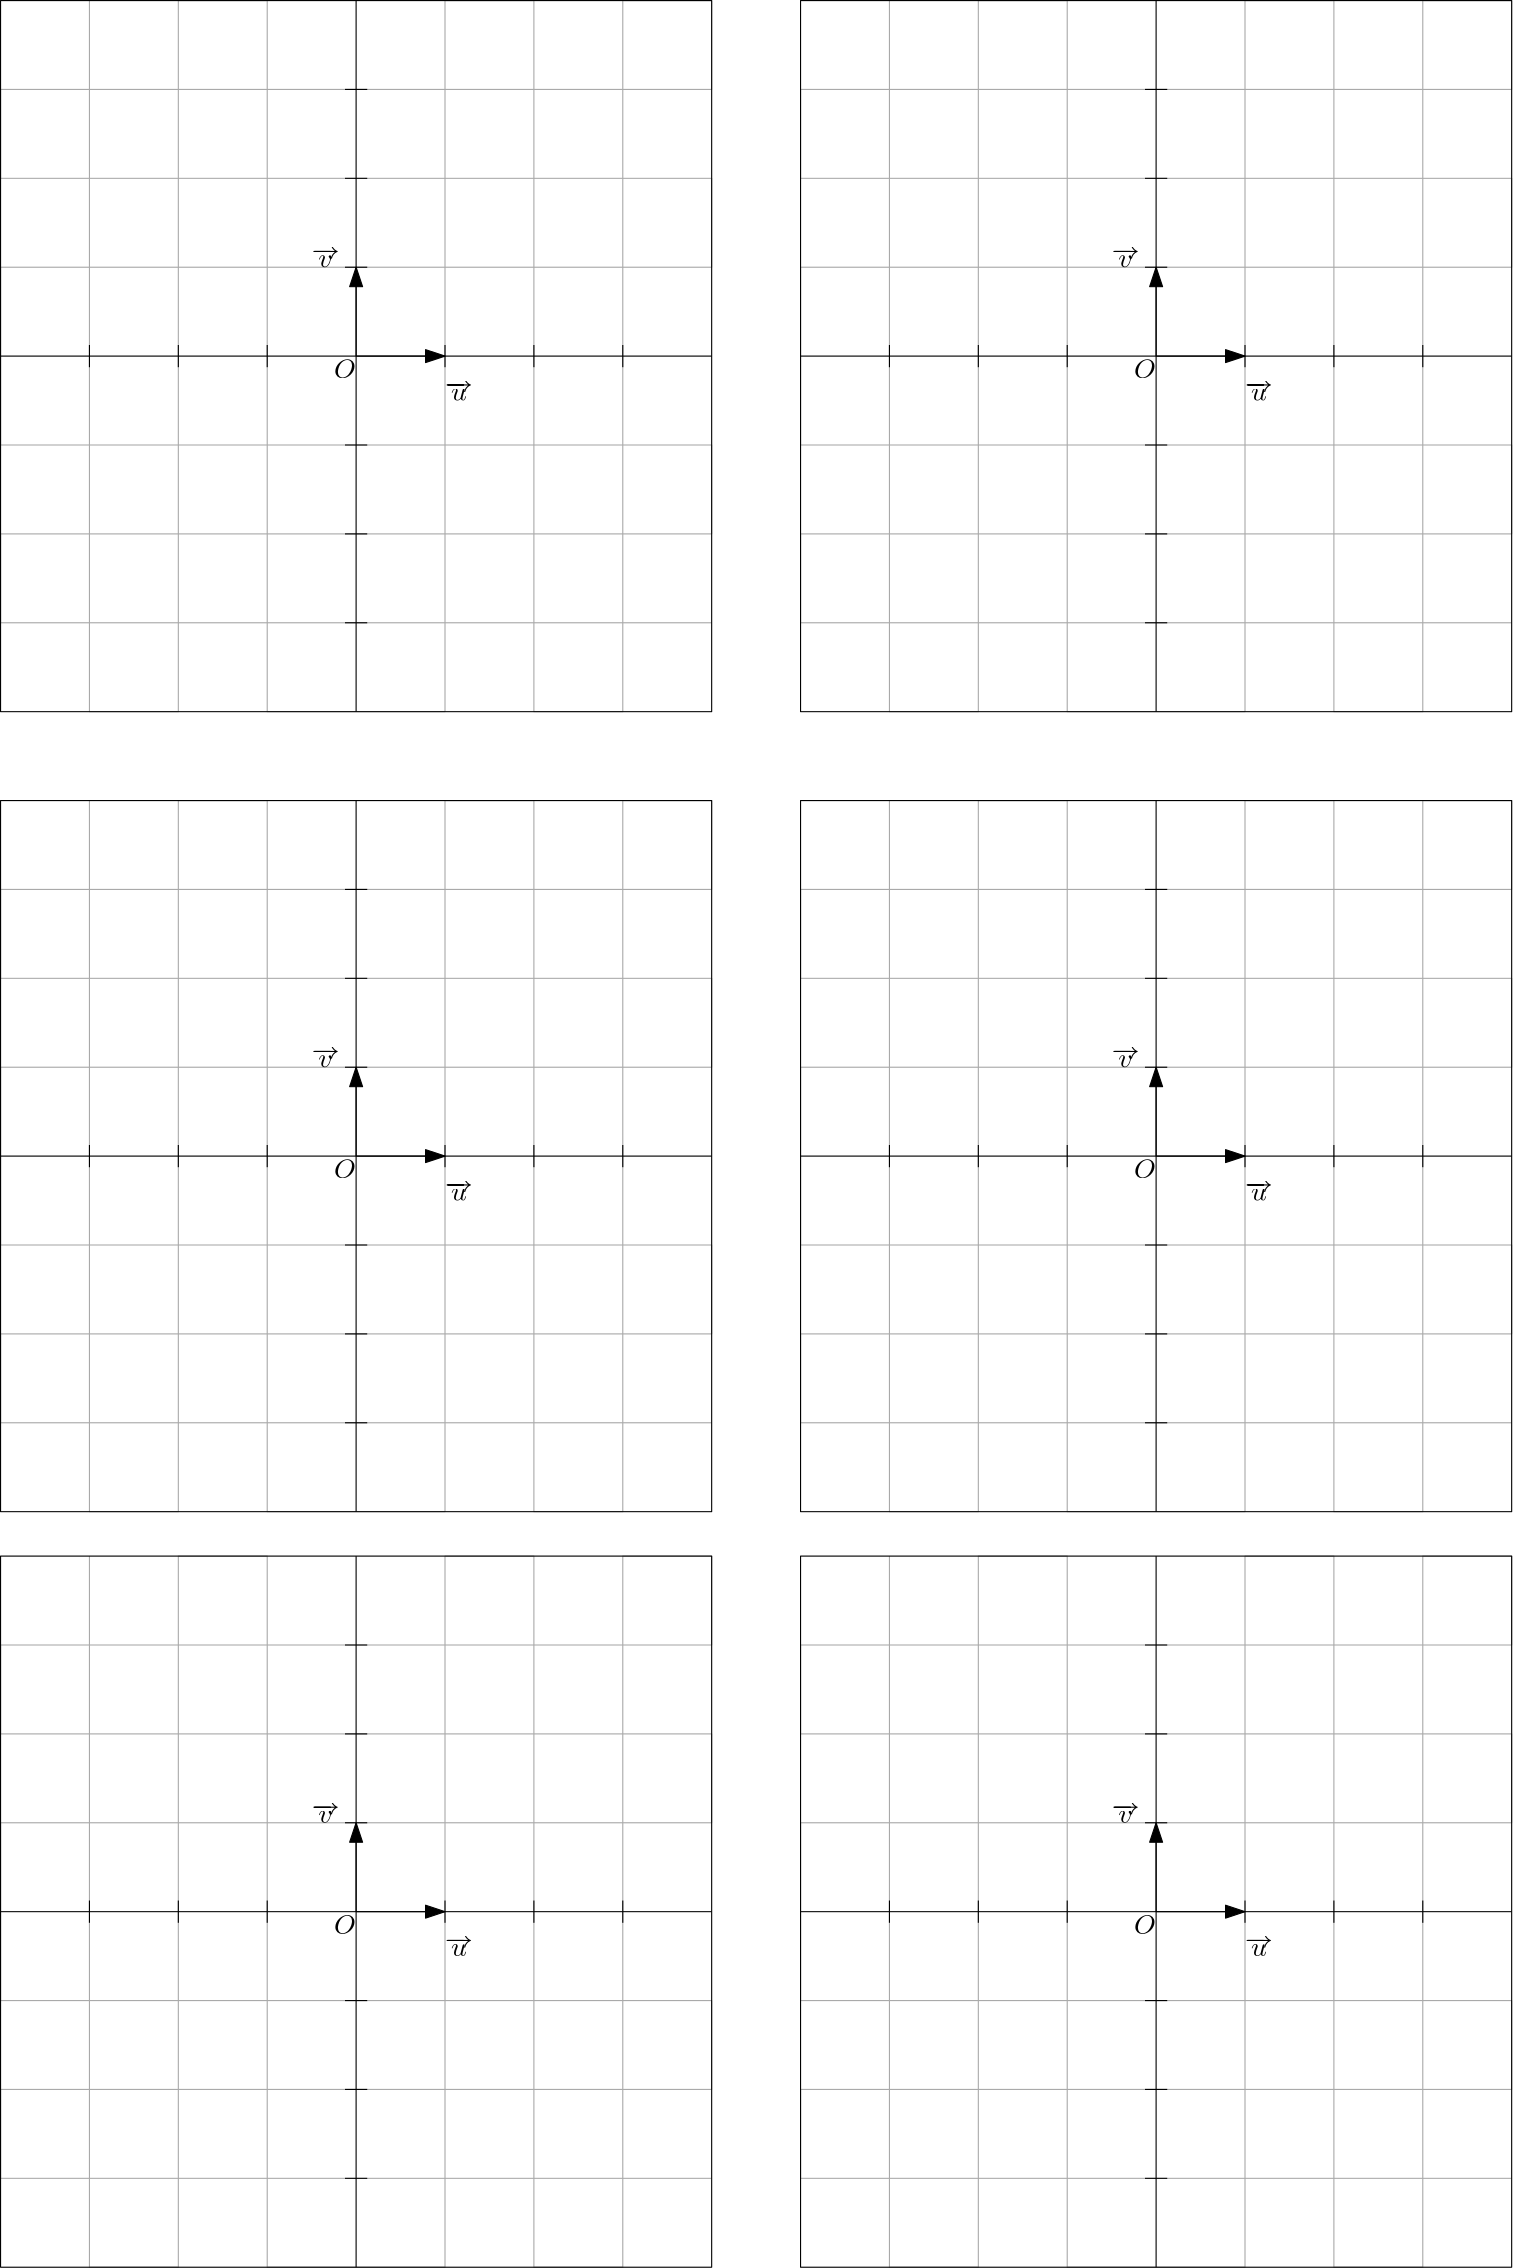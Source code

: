 <?xml version="1.0"?>
<!DOCTYPE ipe SYSTEM "ipe.dtd">
<ipe version="70005" creator="Ipe 7.1.4">
<info created="D:20150115020501" modified="D:20150115020501"/>
<ipestyle name="basic">
<symbol name="arrow/arc(spx)">
<path stroke="sym-stroke" fill="sym-stroke" pen="sym-pen">
0 0 m
-1 0.333 l
-1 -0.333 l
h
</path>
</symbol>
<symbol name="arrow/farc(spx)">
<path stroke="sym-stroke" fill="white" pen="sym-pen">
0 0 m
-1 0.333 l
-1 -0.333 l
h
</path>
</symbol>
<symbol name="mark/circle(sx)" transformations="translations">
<path fill="sym-stroke">
0.6 0 0 0.6 0 0 e
0.4 0 0 0.4 0 0 e
</path>
</symbol>
<symbol name="mark/disk(sx)" transformations="translations">
<path fill="sym-stroke">
0.6 0 0 0.6 0 0 e
</path>
</symbol>
<symbol name="mark/fdisk(sfx)" transformations="translations">
<group>
<path fill="sym-fill">
0.5 0 0 0.5 0 0 e
</path>
<path fill="sym-stroke" fillrule="eofill">
0.6 0 0 0.6 0 0 e
0.4 0 0 0.4 0 0 e
</path>
</group>
</symbol>
<symbol name="mark/box(sx)" transformations="translations">
<path fill="sym-stroke" fillrule="eofill">
-0.6 -0.6 m
0.6 -0.6 l
0.6 0.6 l
-0.6 0.6 l
h
-0.4 -0.4 m
0.4 -0.4 l
0.4 0.4 l
-0.4 0.4 l
h
</path>
</symbol>
<symbol name="mark/square(sx)" transformations="translations">
<path fill="sym-stroke">
-0.6 -0.6 m
0.6 -0.6 l
0.6 0.6 l
-0.6 0.6 l
h
</path>
</symbol>
<symbol name="mark/fsquare(sfx)" transformations="translations">
<group>
<path fill="sym-fill">
-0.5 -0.5 m
0.5 -0.5 l
0.5 0.5 l
-0.5 0.5 l
h
</path>
<path fill="sym-stroke" fillrule="eofill">
-0.6 -0.6 m
0.6 -0.6 l
0.6 0.6 l
-0.6 0.6 l
h
-0.4 -0.4 m
0.4 -0.4 l
0.4 0.4 l
-0.4 0.4 l
h
</path>
</group>
</symbol>
<symbol name="mark/cross(sx)" transformations="translations">
<group>
<path fill="sym-stroke">
-0.43 -0.57 m
0.57 0.43 l
0.43 0.57 l
-0.57 -0.43 l
h
</path>
<path fill="sym-stroke">
-0.43 0.57 m
0.57 -0.43 l
0.43 -0.57 l
-0.57 0.43 l
h
</path>
</group>
</symbol>
<symbol name="arrow/fnormal(spx)">
<path stroke="sym-stroke" fill="white" pen="sym-pen">
0 0 m
-1 0.333 l
-1 -0.333 l
h
</path>
</symbol>
<symbol name="arrow/pointed(spx)">
<path stroke="sym-stroke" fill="sym-stroke" pen="sym-pen">
0 0 m
-1 0.333 l
-0.8 0 l
-1 -0.333 l
h
</path>
</symbol>
<symbol name="arrow/fpointed(spx)">
<path stroke="sym-stroke" fill="white" pen="sym-pen">
0 0 m
-1 0.333 l
-0.8 0 l
-1 -0.333 l
h
</path>
</symbol>
<symbol name="arrow/linear(spx)">
<path stroke="sym-stroke" pen="sym-pen">
-1 0.333 m
0 0 l
-1 -0.333 l
</path>
</symbol>
<symbol name="arrow/fdouble(spx)">
<path stroke="sym-stroke" fill="white" pen="sym-pen">
0 0 m
-1 0.333 l
-1 -0.333 l
h
-1 0 m
-2 0.333 l
-2 -0.333 l
h
</path>
</symbol>
<symbol name="arrow/double(spx)">
<path stroke="sym-stroke" fill="sym-stroke" pen="sym-pen">
0 0 m
-1 0.333 l
-1 -0.333 l
h
-1 0 m
-2 0.333 l
-2 -0.333 l
h
</path>
</symbol>
<pen name="heavier" value="0.8"/>
<pen name="fat" value="1.2"/>
<pen name="ultrafat" value="2"/>
<symbolsize name="large" value="5"/>
<symbolsize name="small" value="2"/>
<symbolsize name="tiny" value="1.1"/>
<arrowsize name="large" value="10"/>
<arrowsize name="small" value="5"/>
<arrowsize name="tiny" value="3"/>
<color name="red" value="1 0 0"/>
<color name="green" value="0 1 0"/>
<color name="blue" value="0 0 1"/>
<color name="yellow" value="1 1 0"/>
<color name="orange" value="1 0.647 0"/>
<color name="gold" value="1 0.843 0"/>
<color name="purple" value="0.627 0.125 0.941"/>
<color name="gray" value="0.745"/>
<color name="brown" value="0.647 0.165 0.165"/>
<color name="navy" value="0 0 0.502"/>
<color name="pink" value="1 0.753 0.796"/>
<color name="seagreen" value="0.18 0.545 0.341"/>
<color name="turquoise" value="0.251 0.878 0.816"/>
<color name="violet" value="0.933 0.51 0.933"/>
<color name="darkblue" value="0 0 0.545"/>
<color name="darkcyan" value="0 0.545 0.545"/>
<color name="darkgray" value="0.663"/>
<color name="darkgreen" value="0 0.392 0"/>
<color name="darkmagenta" value="0.545 0 0.545"/>
<color name="darkorange" value="1 0.549 0"/>
<color name="darkred" value="0.545 0 0"/>
<color name="lightblue" value="0.678 0.847 0.902"/>
<color name="lightcyan" value="0.878 1 1"/>
<color name="lightgray" value="0.827"/>
<color name="lightgreen" value="0.565 0.933 0.565"/>
<color name="lightyellow" value="1 1 0.878"/>
<dashstyle name="dashed" value="[4] 0"/>
<dashstyle name="dotted" value="[1 3] 0"/>
<dashstyle name="dash dotted" value="[4 2 1 2] 0"/>
<dashstyle name="dash dot dotted" value="[4 2 1 2 1 2] 0"/>
<textsize name="large" value="\large"/>
<textsize name="Large" value="\Large"/>
<textsize name="LARGE" value="\LARGE"/>
<textsize name="huge" value="\huge"/>
<textsize name="Huge" value="\Huge"/>
<textsize name="small" value="\small"/>
<textsize name="footnote" value="\footnotesize"/>
<textsize name="tiny" value="\tiny"/>
<textstyle name="center" begin="\begin{center}" end="\end{center}"/>
<textstyle name="itemize" begin="\begin{itemize}" end="\end{itemize}"/>
<textstyle name="item" begin="\begin{itemize}\item{}" end="\end{itemize}"/>
<gridsize name="4 pts" value="4"/>
<gridsize name="8 pts (~3 mm)" value="8"/>
<gridsize name="16 pts (~6 mm)" value="16"/>
<gridsize name="32 pts (~12 mm)" value="32"/>
<gridsize name="10 pts (~3.5 mm)" value="10"/>
<gridsize name="20 pts (~7 mm)" value="20"/>
<gridsize name="14 pts (~5 mm)" value="14"/>
<gridsize name="28 pts (~10 mm)" value="28"/>
<gridsize name="56 pts (~20 mm)" value="56"/>
<anglesize name="90 deg" value="90"/>
<anglesize name="60 deg" value="60"/>
<anglesize name="45 deg" value="45"/>
<anglesize name="30 deg" value="30"/>
<anglesize name="22.5 deg" value="22.5"/>
<tiling name="falling" angle="-60" step="4" width="1"/>
<tiling name="rising" angle="30" step="4" width="1"/>
</ipestyle>
<page>
<layer name="alpha"/>
<view layers="alpha" active="alpha"/>
<path layer="alpha" matrix="1 0 0 1 0 64" stroke="darkgray">
48 768 m
48 512 l
80 512 l
80 768 l
112 768 l
112 512 l
176 512 l
176 768 l
208 768 l
208 512 l
240 512 l
240 768 l
272 768 l
272 736 l
16 736 l
16 704 l
272 704 l
272 672 l
16 672 l
16 608 l
272 608 l
272 576 l
16 576 l
16 544 l
272 544 l
</path>
<path matrix="1 0 0 1 0 64" stroke="black">
144 512 m
144 768 l
</path>
<path matrix="1 0 0 1 0 64" stroke="black">
16 640 m
272 640 l
</path>
<path matrix="1 0 0 1 0 64" stroke="black" arrow="normal/normal">
144 640 m
176 640 l
</path>
<path matrix="1 0 0 1 0 64" stroke="black" arrow="normal/normal">
144 640 m
144 672 l
</path>
<text matrix="1 0 0 1 8 72" transformations="translations" pos="128 624" stroke="black" type="label" width="7.876" height="6.808" depth="0" valign="baseline">$O$</text>
<text matrix="1 0 0 1 0 64" transformations="translations" pos="176 624" stroke="black" type="label" width="9.963" height="6.948" depth="0" valign="baseline">$\overrightarrow{u}$</text>
<text matrix="1 0 0 1 0 64" transformations="translations" pos="128 672" stroke="black" type="label" width="9.963" height="6.948" depth="0" valign="baseline">$\overrightarrow{v}$</text>
<path matrix="1 0 0 1 0 64" stroke="black">
176 636 m
176 644 l
176 644 l
</path>
<path matrix="1 0 0 1 0 64" stroke="black">
208 636 m
208 644 l
</path>
<path matrix="1 0 0 1 0 64" stroke="black">
240 636 m
240 644 l
</path>
<path matrix="1 0 0 1 0 64" stroke="black">
140 672 m
148 672 l
</path>
<path matrix="1 0 0 1 0 64" stroke="black">
140 704 m
148 704 l
</path>
<path matrix="1 0 0 1 0 64" stroke="black">
140 736 m
148 736 l
</path>
<path matrix="1 0 0 1 0 64" stroke="black">
112 636 m
112 644 l
</path>
<path matrix="1 0 0 1 0 64" stroke="black">
80 636 m
80 644 l
</path>
<path matrix="1 0 0 1 0 64" stroke="black">
48 636 m
48 644 l
</path>
<path matrix="1 0 0 1 0 64" stroke="black">
140 608 m
148 608 l
</path>
<path matrix="1 0 0 1 0 64" stroke="black">
140 576 m
148 576 l
</path>
<path matrix="1 0 0 1 0 64" stroke="black">
140 544 m
148 544 l
</path>
<path matrix="1 0 0 1 0 64" stroke="black">
16 768 m
16 512 l
272 512 l
272 768 l
h
</path>
<path matrix="1 0 0 1 288 64" stroke="darkgray">
48 768 m
48 512 l
80 512 l
80 768 l
112 768 l
112 512 l
176 512 l
176 768 l
208 768 l
208 512 l
240 512 l
240 768 l
272 768 l
272 736 l
16 736 l
16 704 l
272 704 l
272 672 l
16 672 l
16 608 l
272 608 l
272 576 l
16 576 l
16 544 l
272 544 l
</path>
<path matrix="1 0 0 1 288 64" stroke="black">
144 512 m
144 768 l
</path>
<path matrix="1 0 0 1 288 64" stroke="black">
16 640 m
272 640 l
</path>
<path matrix="1 0 0 1 288 64" stroke="black" arrow="normal/normal">
144 640 m
176 640 l
</path>
<path matrix="1 0 0 1 288 64" stroke="black" arrow="normal/normal">
144 640 m
144 672 l
</path>
<text matrix="1 0 0 1 296 72" transformations="translations" pos="128 624" stroke="black" type="label" width="7.876" height="6.808" depth="0" valign="baseline">$O$</text>
<text matrix="1 0 0 1 288 64" transformations="translations" pos="176 624" stroke="black" type="label" width="9.963" height="6.948" depth="0" valign="baseline">$\overrightarrow{u}$</text>
<text matrix="1 0 0 1 288 64" transformations="translations" pos="128 672" stroke="black" type="label" width="9.963" height="6.948" depth="0" valign="baseline">$\overrightarrow{v}$</text>
<path matrix="1 0 0 1 288 64" stroke="black">
176 636 m
176 644 l
176 644 l
</path>
<path matrix="1 0 0 1 288 64" stroke="black">
208 636 m
208 644 l
</path>
<path matrix="1 0 0 1 288 64" stroke="black">
240 636 m
240 644 l
</path>
<path matrix="1 0 0 1 288 64" stroke="black">
140 672 m
148 672 l
</path>
<path matrix="1 0 0 1 288 64" stroke="black">
140 704 m
148 704 l
</path>
<path matrix="1 0 0 1 288 64" stroke="black">
140 736 m
148 736 l
</path>
<path matrix="1 0 0 1 288 64" stroke="black">
112 636 m
112 644 l
</path>
<path matrix="1 0 0 1 288 64" stroke="black">
80 636 m
80 644 l
</path>
<path matrix="1 0 0 1 288 64" stroke="black">
48 636 m
48 644 l
</path>
<path matrix="1 0 0 1 288 64" stroke="black">
140 608 m
148 608 l
</path>
<path matrix="1 0 0 1 288 64" stroke="black">
140 576 m
148 576 l
</path>
<path matrix="1 0 0 1 288 64" stroke="black">
140 544 m
148 544 l
</path>
<path matrix="1 0 0 1 288 64" stroke="black">
16 768 m
16 512 l
272 512 l
272 768 l
h
</path>
<path matrix="1 0 0 1 0 -224" stroke="darkgray">
48 768 m
48 512 l
80 512 l
80 768 l
112 768 l
112 512 l
176 512 l
176 768 l
208 768 l
208 512 l
240 512 l
240 768 l
272 768 l
272 736 l
16 736 l
16 704 l
272 704 l
272 672 l
16 672 l
16 608 l
272 608 l
272 576 l
16 576 l
16 544 l
272 544 l
</path>
<path matrix="1 0 0 1 0 -224" stroke="black">
144 512 m
144 768 l
</path>
<path matrix="1 0 0 1 0 -224" stroke="black">
16 640 m
272 640 l
</path>
<path matrix="1 0 0 1 0 -224" stroke="black" arrow="normal/normal">
144 640 m
176 640 l
</path>
<path matrix="1 0 0 1 0 -224" stroke="black" arrow="normal/normal">
144 640 m
144 672 l
</path>
<text matrix="1 0 0 1 8 -216" transformations="translations" pos="128 624" stroke="black" type="label" width="7.876" height="6.808" depth="0" valign="baseline">$O$</text>
<text matrix="1 0 0 1 0 -224" transformations="translations" pos="176 624" stroke="black" type="label" width="9.963" height="6.948" depth="0" valign="baseline">$\overrightarrow{u}$</text>
<text matrix="1 0 0 1 0 -224" transformations="translations" pos="128 672" stroke="black" type="label" width="9.963" height="6.948" depth="0" valign="baseline">$\overrightarrow{v}$</text>
<path matrix="1 0 0 1 0 -224" stroke="black">
176 636 m
176 644 l
176 644 l
</path>
<path matrix="1 0 0 1 0 -224" stroke="black">
208 636 m
208 644 l
</path>
<path matrix="1 0 0 1 0 -224" stroke="black">
240 636 m
240 644 l
</path>
<path matrix="1 0 0 1 0 -224" stroke="black">
140 672 m
148 672 l
</path>
<path matrix="1 0 0 1 0 -224" stroke="black">
140 704 m
148 704 l
</path>
<path matrix="1 0 0 1 0 -224" stroke="black">
140 736 m
148 736 l
</path>
<path matrix="1 0 0 1 0 -224" stroke="black">
112 636 m
112 644 l
</path>
<path matrix="1 0 0 1 0 -224" stroke="black">
80 636 m
80 644 l
</path>
<path matrix="1 0 0 1 0 -224" stroke="black">
48 636 m
48 644 l
</path>
<path matrix="1 0 0 1 0 -224" stroke="black">
140 608 m
148 608 l
</path>
<path matrix="1 0 0 1 0 -224" stroke="black">
140 576 m
148 576 l
</path>
<path matrix="1 0 0 1 0 -224" stroke="black">
140 544 m
148 544 l
</path>
<path matrix="1 0 0 1 0 -224" stroke="black">
16 768 m
16 512 l
272 512 l
272 768 l
h
</path>
<path matrix="1 0 0 1 288 -224" stroke="darkgray">
48 768 m
48 512 l
80 512 l
80 768 l
112 768 l
112 512 l
176 512 l
176 768 l
208 768 l
208 512 l
240 512 l
240 768 l
272 768 l
272 736 l
16 736 l
16 704 l
272 704 l
272 672 l
16 672 l
16 608 l
272 608 l
272 576 l
16 576 l
16 544 l
272 544 l
</path>
<path matrix="1 0 0 1 288 -224" stroke="black">
144 512 m
144 768 l
</path>
<path matrix="1 0 0 1 288 -224" stroke="black">
16 640 m
272 640 l
</path>
<path matrix="1 0 0 1 288 -224" stroke="black" arrow="normal/normal">
144 640 m
176 640 l
</path>
<path matrix="1 0 0 1 288 -224" stroke="black" arrow="normal/normal">
144 640 m
144 672 l
</path>
<text matrix="1 0 0 1 296 -216" transformations="translations" pos="128 624" stroke="black" type="label" width="7.876" height="6.808" depth="0" valign="baseline">$O$</text>
<text matrix="1 0 0 1 288 -224" transformations="translations" pos="176 624" stroke="black" type="label" width="9.963" height="6.948" depth="0" valign="baseline">$\overrightarrow{u}$</text>
<text matrix="1 0 0 1 288 -224" transformations="translations" pos="128 672" stroke="black" type="label" width="9.963" height="6.948" depth="0" valign="baseline">$\overrightarrow{v}$</text>
<path matrix="1 0 0 1 288 -224" stroke="black">
176 636 m
176 644 l
176 644 l
</path>
<path matrix="1 0 0 1 288 -224" stroke="black">
208 636 m
208 644 l
</path>
<path matrix="1 0 0 1 288 -224" stroke="black">
240 636 m
240 644 l
</path>
<path matrix="1 0 0 1 288 -224" stroke="black">
140 672 m
148 672 l
</path>
<path matrix="1 0 0 1 288 -224" stroke="black">
140 704 m
148 704 l
</path>
<path matrix="1 0 0 1 288 -224" stroke="black">
140 736 m
148 736 l
</path>
<path matrix="1 0 0 1 288 -224" stroke="black">
112 636 m
112 644 l
</path>
<path matrix="1 0 0 1 288 -224" stroke="black">
80 636 m
80 644 l
</path>
<path matrix="1 0 0 1 288 -224" stroke="black">
48 636 m
48 644 l
</path>
<path matrix="1 0 0 1 288 -224" stroke="black">
140 608 m
148 608 l
</path>
<path matrix="1 0 0 1 288 -224" stroke="black">
140 576 m
148 576 l
</path>
<path matrix="1 0 0 1 288 -224" stroke="black">
140 544 m
148 544 l
</path>
<path matrix="1 0 0 1 288 -224" stroke="black">
16 768 m
16 512 l
272 512 l
272 768 l
h
</path>
<path matrix="1 0 0 1 0 -496" stroke="darkgray">
48 768 m
48 512 l
80 512 l
80 768 l
112 768 l
112 512 l
176 512 l
176 768 l
208 768 l
208 512 l
240 512 l
240 768 l
272 768 l
272 736 l
16 736 l
16 704 l
272 704 l
272 672 l
16 672 l
16 608 l
272 608 l
272 576 l
16 576 l
16 544 l
272 544 l
</path>
<path matrix="1 0 0 1 0 -496" stroke="black">
144 512 m
144 768 l
</path>
<path matrix="1 0 0 1 0 -496" stroke="black">
16 640 m
272 640 l
</path>
<path matrix="1 0 0 1 0 -496" stroke="black" arrow="normal/normal">
144 640 m
176 640 l
</path>
<path matrix="1 0 0 1 0 -496" stroke="black" arrow="normal/normal">
144 640 m
144 672 l
</path>
<text matrix="1 0 0 1 8 -488" transformations="translations" pos="128 624" stroke="black" type="label" width="7.876" height="6.808" depth="0" valign="baseline">$O$</text>
<text matrix="1 0 0 1 0 -496" transformations="translations" pos="176 624" stroke="black" type="label" width="9.963" height="6.948" depth="0" valign="baseline">$\overrightarrow{u}$</text>
<text matrix="1 0 0 1 0 -496" transformations="translations" pos="128 672" stroke="black" type="label" width="9.963" height="6.948" depth="0" valign="baseline">$\overrightarrow{v}$</text>
<path matrix="1 0 0 1 0 -496" stroke="black">
176 636 m
176 644 l
176 644 l
</path>
<path matrix="1 0 0 1 0 -496" stroke="black">
208 636 m
208 644 l
</path>
<path matrix="1 0 0 1 0 -496" stroke="black">
240 636 m
240 644 l
</path>
<path matrix="1 0 0 1 0 -496" stroke="black">
140 672 m
148 672 l
</path>
<path matrix="1 0 0 1 0 -496" stroke="black">
140 704 m
148 704 l
</path>
<path matrix="1 0 0 1 0 -496" stroke="black">
140 736 m
148 736 l
</path>
<path matrix="1 0 0 1 0 -496" stroke="black">
112 636 m
112 644 l
</path>
<path matrix="1 0 0 1 0 -496" stroke="black">
80 636 m
80 644 l
</path>
<path matrix="1 0 0 1 0 -496" stroke="black">
48 636 m
48 644 l
</path>
<path matrix="1 0 0 1 0 -496" stroke="black">
140 608 m
148 608 l
</path>
<path matrix="1 0 0 1 0 -496" stroke="black">
140 576 m
148 576 l
</path>
<path matrix="1 0 0 1 0 -496" stroke="black">
140 544 m
148 544 l
</path>
<path matrix="1 0 0 1 0 -496" stroke="black">
16 768 m
16 512 l
272 512 l
272 768 l
h
</path>
<path matrix="1 0 0 1 288 -496" stroke="darkgray">
48 768 m
48 512 l
80 512 l
80 768 l
112 768 l
112 512 l
176 512 l
176 768 l
208 768 l
208 512 l
240 512 l
240 768 l
272 768 l
272 736 l
16 736 l
16 704 l
272 704 l
272 672 l
16 672 l
16 608 l
272 608 l
272 576 l
16 576 l
16 544 l
272 544 l
</path>
<path matrix="1 0 0 1 288 -496" stroke="black">
144 512 m
144 768 l
</path>
<path matrix="1 0 0 1 288 -496" stroke="black">
16 640 m
272 640 l
</path>
<path matrix="1 0 0 1 288 -496" stroke="black" arrow="normal/normal">
144 640 m
176 640 l
</path>
<path matrix="1 0 0 1 288 -496" stroke="black" arrow="normal/normal">
144 640 m
144 672 l
</path>
<text matrix="1 0 0 1 296 -488" transformations="translations" pos="128 624" stroke="black" type="label" width="7.876" height="6.808" depth="0" valign="baseline">$O$</text>
<text matrix="1 0 0 1 288 -496" transformations="translations" pos="176 624" stroke="black" type="label" width="9.963" height="6.948" depth="0" valign="baseline">$\overrightarrow{u}$</text>
<text matrix="1 0 0 1 288 -496" transformations="translations" pos="128 672" stroke="black" type="label" width="9.963" height="6.948" depth="0" valign="baseline">$\overrightarrow{v}$</text>
<path matrix="1 0 0 1 288 -496" stroke="black">
176 636 m
176 644 l
176 644 l
</path>
<path matrix="1 0 0 1 288 -496" stroke="black">
208 636 m
208 644 l
</path>
<path matrix="1 0 0 1 288 -496" stroke="black">
240 636 m
240 644 l
</path>
<path matrix="1 0 0 1 288 -496" stroke="black">
140 672 m
148 672 l
</path>
<path matrix="1 0 0 1 288 -496" stroke="black">
140 704 m
148 704 l
</path>
<path matrix="1 0 0 1 288 -496" stroke="black">
140 736 m
148 736 l
</path>
<path matrix="1 0 0 1 288 -496" stroke="black">
112 636 m
112 644 l
</path>
<path matrix="1 0 0 1 288 -496" stroke="black">
80 636 m
80 644 l
</path>
<path matrix="1 0 0 1 288 -496" stroke="black">
48 636 m
48 644 l
</path>
<path matrix="1 0 0 1 288 -496" stroke="black">
140 608 m
148 608 l
</path>
<path matrix="1 0 0 1 288 -496" stroke="black">
140 576 m
148 576 l
</path>
<path matrix="1 0 0 1 288 -496" stroke="black">
140 544 m
148 544 l
</path>
<path matrix="1 0 0 1 288 -496" stroke="black">
16 768 m
16 512 l
272 512 l
272 768 l
h
</path>
</page>
</ipe>
